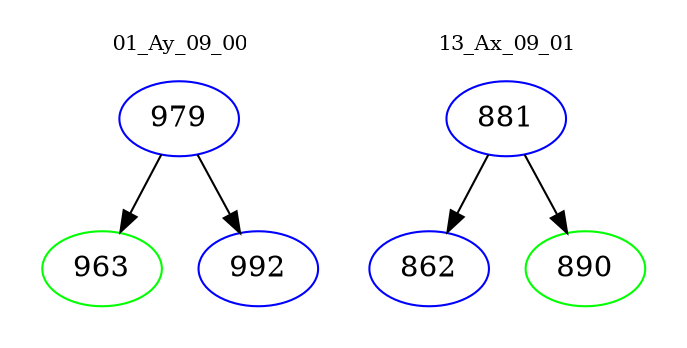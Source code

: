 digraph{
subgraph cluster_0 {
color = white
label = "01_Ay_09_00";
fontsize=10;
T0_979 [label="979", color="blue"]
T0_979 -> T0_963 [color="black"]
T0_963 [label="963", color="green"]
T0_979 -> T0_992 [color="black"]
T0_992 [label="992", color="blue"]
}
subgraph cluster_1 {
color = white
label = "13_Ax_09_01";
fontsize=10;
T1_881 [label="881", color="blue"]
T1_881 -> T1_862 [color="black"]
T1_862 [label="862", color="blue"]
T1_881 -> T1_890 [color="black"]
T1_890 [label="890", color="green"]
}
}
